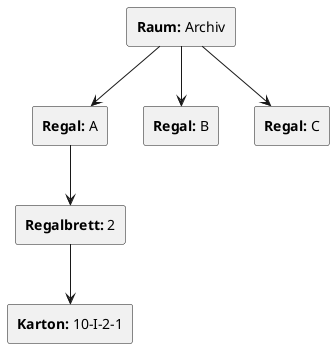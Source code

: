 @startuml
rectangle "**Raum:** Archiv" as raumArchiv
rectangle "**Regal:** A" as regalA
rectangle "**Regalbrett:** 2" as regalbrett2
rectangle "**Karton:** 10-I-2-1" as karton10I21
rectangle "**Regal:** B" as regal1B
rectangle "**Regal:** C" as regalC
raumArchiv --> regalA
regalA --> regalbrett2
regalbrett2 --> karton10I21
raumArchiv --> regal1B
raumArchiv --> regalC
@enduml
